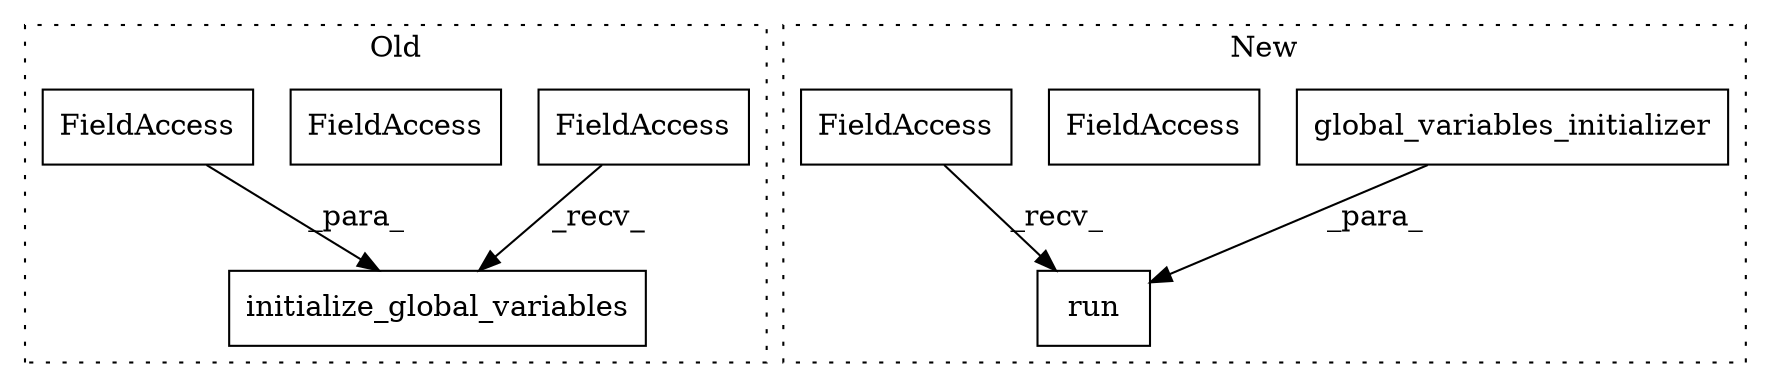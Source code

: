digraph G {
subgraph cluster0 {
1 [label="initialize_global_variables" a="32" s="4187,4219" l="28,1" shape="box"];
4 [label="FieldAccess" a="22" s="4168" l="18" shape="box"];
5 [label="FieldAccess" a="22" s="4215" l="4" shape="box"];
7 [label="FieldAccess" a="22" s="4215" l="4" shape="box"];
label = "Old";
style="dotted";
}
subgraph cluster1 {
2 [label="run" a="32" s="4173,4218" l="4,1" shape="box"];
3 [label="global_variables_initializer" a="32" s="4188" l="30" shape="box"];
6 [label="FieldAccess" a="22" s="4168" l="4" shape="box"];
8 [label="FieldAccess" a="22" s="4168" l="4" shape="box"];
label = "New";
style="dotted";
}
3 -> 2 [label="_para_"];
4 -> 1 [label="_recv_"];
7 -> 1 [label="_para_"];
8 -> 2 [label="_recv_"];
}